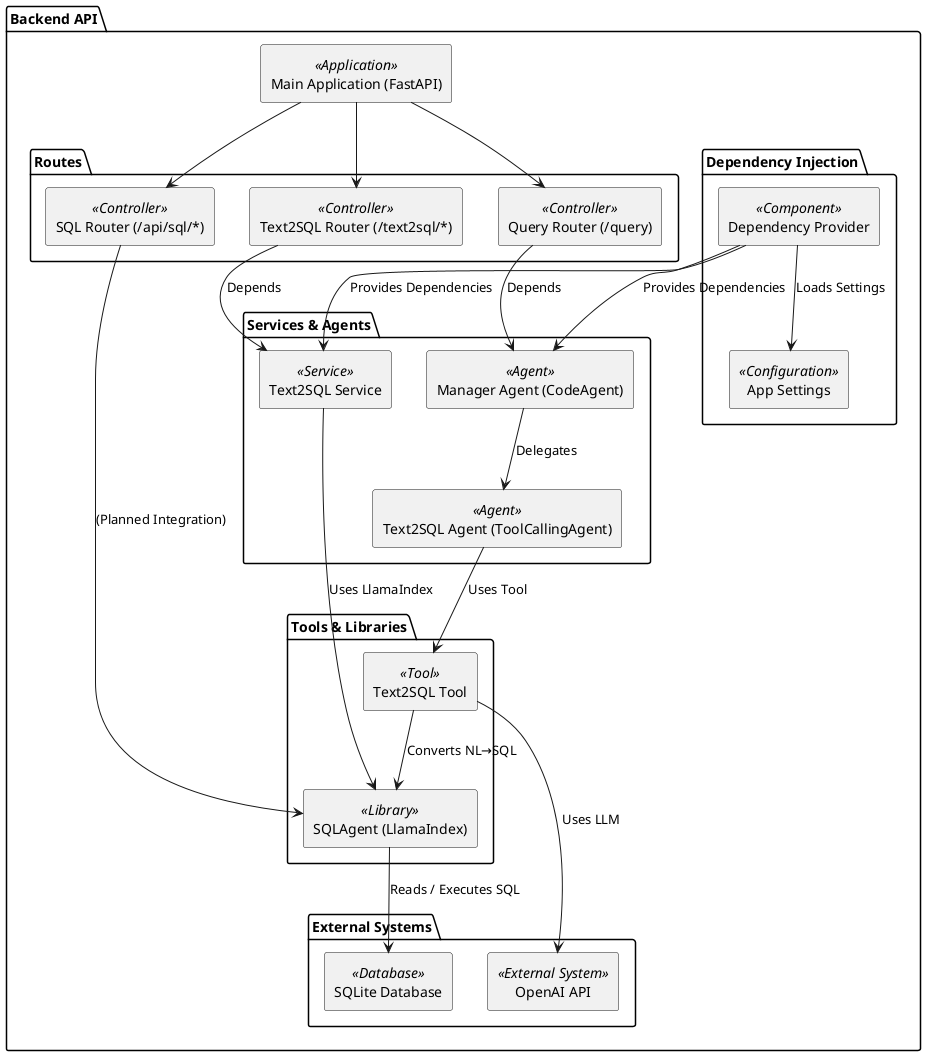 @startuml CxO_Backend_Components
' Define styles
skinparam componentStyle rectangle

package "Backend API" {
  
  [Main Application (FastAPI)] as MainApp <<Application>>

  package "Routes" {
    [Query Router (/query)] as QueryRouter <<Controller>>
    [Text2SQL Router (/text2sql/*)] as Text2SQLRouter <<Controller>>
    [SQL Router (/api/sql/*)] as SQLRouter <<Controller>>
  }

  package "Dependency Injection" {
    [Dependency Provider] as DependencyProvider <<Component>>
    [App Settings] as AppSettings <<Configuration>>
  }

  package "Services & Agents" {
    [Text2SQL Service] as Text2SQLService <<Service>>
    [Manager Agent (CodeAgent)] as ManagerAgent <<Agent>>
    [Text2SQL Agent (ToolCallingAgent)] as Text2SQLAgent <<Agent>>
  }

  package "Tools & Libraries" {
    [Text2SQL Tool] as Text2SQLTool <<Tool>>
    [SQLAgent (LlamaIndex)] as SQLAgentLib <<Library>>
  }

  package "External Systems" {
    [SQLite Database] as SQLiteDB <<Database>>
    [OpenAI API] as OpenAIAPI <<External System>>
  }

  ' Relationships

  MainApp --> QueryRouter
  MainApp --> Text2SQLRouter
  MainApp --> SQLRouter

  QueryRouter --> ManagerAgent : Depends
  Text2SQLRouter --> Text2SQLService : Depends
  SQLRouter --> SQLAgentLib : (Planned Integration)

  DependencyProvider --> AppSettings : Loads Settings
  DependencyProvider --> Text2SQLService : Provides Dependencies
  DependencyProvider --> ManagerAgent : Provides Dependencies

  Text2SQLService --> SQLAgentLib : Uses LlamaIndex
  ManagerAgent --> Text2SQLAgent : Delegates

  Text2SQLAgent --> Text2SQLTool : Uses Tool
  Text2SQLTool --> SQLAgentLib : Converts NL→SQL
  Text2SQLTool --> OpenAIAPI : Uses LLM

  SQLAgentLib --> SQLiteDB : Reads / Executes SQL
}

@enduml
